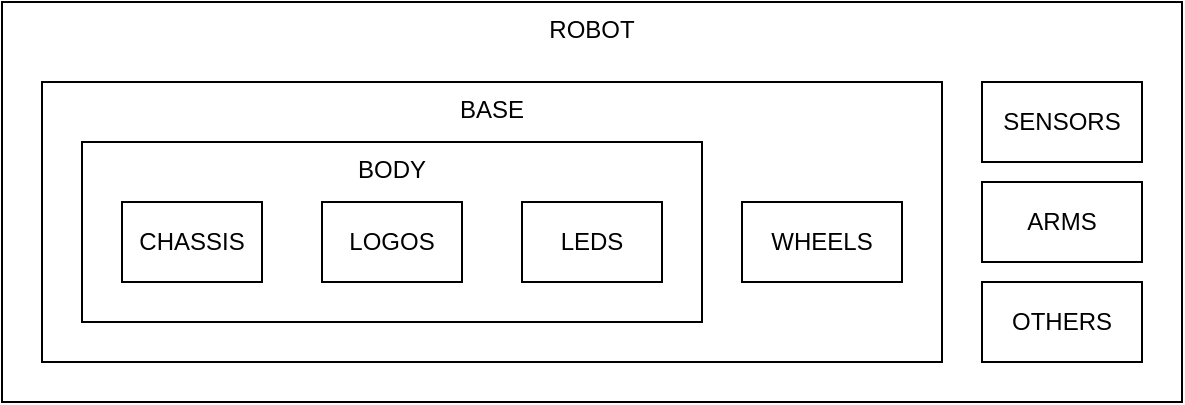 <mxfile version="26.0.16">
  <diagram name="Page-1" id="PdUpcyiJcquEUYtYVBEm">
    <mxGraphModel dx="1364" dy="795" grid="1" gridSize="10" guides="1" tooltips="1" connect="1" arrows="1" fold="1" page="1" pageScale="1" pageWidth="850" pageHeight="1100" math="0" shadow="0">
      <root>
        <mxCell id="0" />
        <mxCell id="1" parent="0" />
        <mxCell id="UOs50__VhGiThiFopjpR-10" value="ROBOT" style="rounded=0;whiteSpace=wrap;html=1;verticalAlign=top;align=center;" vertex="1" parent="1">
          <mxGeometry x="110" y="640" width="590" height="200" as="geometry" />
        </mxCell>
        <mxCell id="UOs50__VhGiThiFopjpR-9" value="BASE" style="rounded=0;whiteSpace=wrap;html=1;verticalAlign=top;align=center;" vertex="1" parent="1">
          <mxGeometry x="130" y="680" width="450" height="140" as="geometry" />
        </mxCell>
        <mxCell id="UOs50__VhGiThiFopjpR-7" value="BODY" style="rounded=0;whiteSpace=wrap;html=1;verticalAlign=top;align=center;" vertex="1" parent="1">
          <mxGeometry x="150" y="710" width="310" height="90" as="geometry" />
        </mxCell>
        <mxCell id="UOs50__VhGiThiFopjpR-4" value="CHASSIS" style="rounded=0;whiteSpace=wrap;html=1;verticalAlign=middle;align=center;" vertex="1" parent="1">
          <mxGeometry x="170" y="740" width="70" height="40" as="geometry" />
        </mxCell>
        <mxCell id="UOs50__VhGiThiFopjpR-5" value="LOGOS" style="rounded=0;whiteSpace=wrap;html=1;verticalAlign=middle;align=center;" vertex="1" parent="1">
          <mxGeometry x="270" y="740" width="70" height="40" as="geometry" />
        </mxCell>
        <mxCell id="UOs50__VhGiThiFopjpR-6" value="LEDS" style="rounded=0;whiteSpace=wrap;html=1;verticalAlign=middle;align=center;" vertex="1" parent="1">
          <mxGeometry x="370" y="740" width="70" height="40" as="geometry" />
        </mxCell>
        <mxCell id="UOs50__VhGiThiFopjpR-8" value="WHEELS" style="rounded=0;whiteSpace=wrap;html=1;verticalAlign=middle;align=center;" vertex="1" parent="1">
          <mxGeometry x="480" y="740" width="80" height="40" as="geometry" />
        </mxCell>
        <mxCell id="UOs50__VhGiThiFopjpR-12" value="SENSORS" style="rounded=0;whiteSpace=wrap;html=1;verticalAlign=middle;align=center;" vertex="1" parent="1">
          <mxGeometry x="600" y="680" width="80" height="40" as="geometry" />
        </mxCell>
        <mxCell id="UOs50__VhGiThiFopjpR-13" value="ARMS" style="rounded=0;whiteSpace=wrap;html=1;verticalAlign=middle;align=center;" vertex="1" parent="1">
          <mxGeometry x="600" y="730" width="80" height="40" as="geometry" />
        </mxCell>
        <mxCell id="UOs50__VhGiThiFopjpR-14" value="OTHERS" style="rounded=0;whiteSpace=wrap;html=1;verticalAlign=middle;align=center;" vertex="1" parent="1">
          <mxGeometry x="600" y="780" width="80" height="40" as="geometry" />
        </mxCell>
      </root>
    </mxGraphModel>
  </diagram>
</mxfile>
